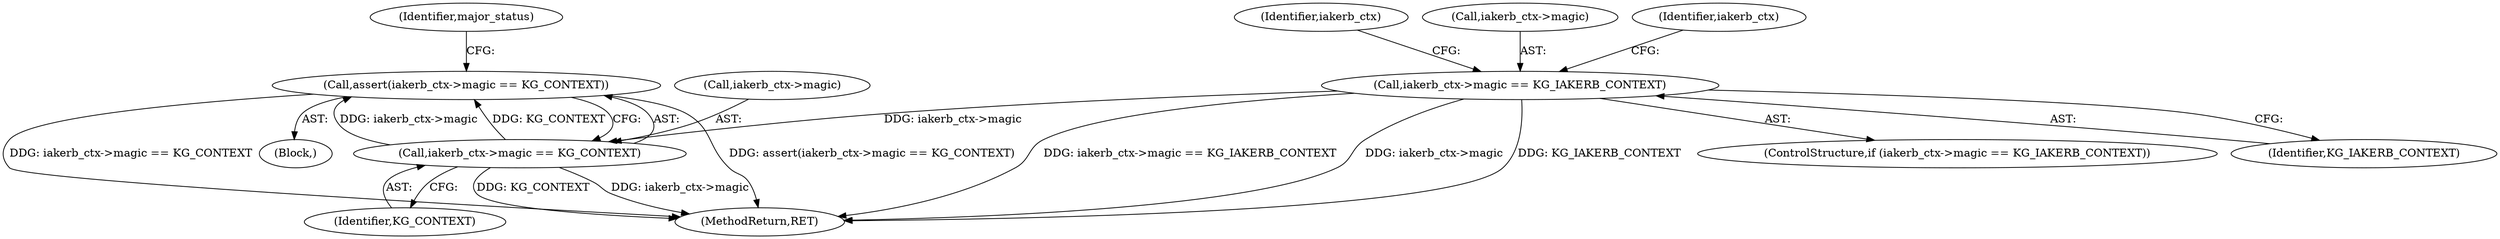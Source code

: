 digraph "1_krb5_e04f0283516e80d2f93366e0d479d13c9b5c8c2a_2@API" {
"1000156" [label="(Call,assert(iakerb_ctx->magic == KG_CONTEXT))"];
"1000157" [label="(Call,iakerb_ctx->magic == KG_CONTEXT)"];
"1000142" [label="(Call,iakerb_ctx->magic == KG_IAKERB_CONTEXT)"];
"1000156" [label="(Call,assert(iakerb_ctx->magic == KG_CONTEXT))"];
"1000142" [label="(Call,iakerb_ctx->magic == KG_IAKERB_CONTEXT)"];
"1000155" [label="(Block,)"];
"1000159" [label="(Identifier,iakerb_ctx)"];
"1000143" [label="(Call,iakerb_ctx->magic)"];
"1000149" [label="(Identifier,iakerb_ctx)"];
"1000141" [label="(ControlStructure,if (iakerb_ctx->magic == KG_IAKERB_CONTEXT))"];
"1000146" [label="(Identifier,KG_IAKERB_CONTEXT)"];
"1000161" [label="(Identifier,KG_CONTEXT)"];
"1000170" [label="(MethodReturn,RET)"];
"1000158" [label="(Call,iakerb_ctx->magic)"];
"1000163" [label="(Identifier,major_status)"];
"1000157" [label="(Call,iakerb_ctx->magic == KG_CONTEXT)"];
"1000156" -> "1000155"  [label="AST: "];
"1000156" -> "1000157"  [label="CFG: "];
"1000157" -> "1000156"  [label="AST: "];
"1000163" -> "1000156"  [label="CFG: "];
"1000156" -> "1000170"  [label="DDG: iakerb_ctx->magic == KG_CONTEXT"];
"1000156" -> "1000170"  [label="DDG: assert(iakerb_ctx->magic == KG_CONTEXT)"];
"1000157" -> "1000156"  [label="DDG: iakerb_ctx->magic"];
"1000157" -> "1000156"  [label="DDG: KG_CONTEXT"];
"1000157" -> "1000161"  [label="CFG: "];
"1000158" -> "1000157"  [label="AST: "];
"1000161" -> "1000157"  [label="AST: "];
"1000157" -> "1000170"  [label="DDG: iakerb_ctx->magic"];
"1000157" -> "1000170"  [label="DDG: KG_CONTEXT"];
"1000142" -> "1000157"  [label="DDG: iakerb_ctx->magic"];
"1000142" -> "1000141"  [label="AST: "];
"1000142" -> "1000146"  [label="CFG: "];
"1000143" -> "1000142"  [label="AST: "];
"1000146" -> "1000142"  [label="AST: "];
"1000149" -> "1000142"  [label="CFG: "];
"1000159" -> "1000142"  [label="CFG: "];
"1000142" -> "1000170"  [label="DDG: iakerb_ctx->magic == KG_IAKERB_CONTEXT"];
"1000142" -> "1000170"  [label="DDG: iakerb_ctx->magic"];
"1000142" -> "1000170"  [label="DDG: KG_IAKERB_CONTEXT"];
}
